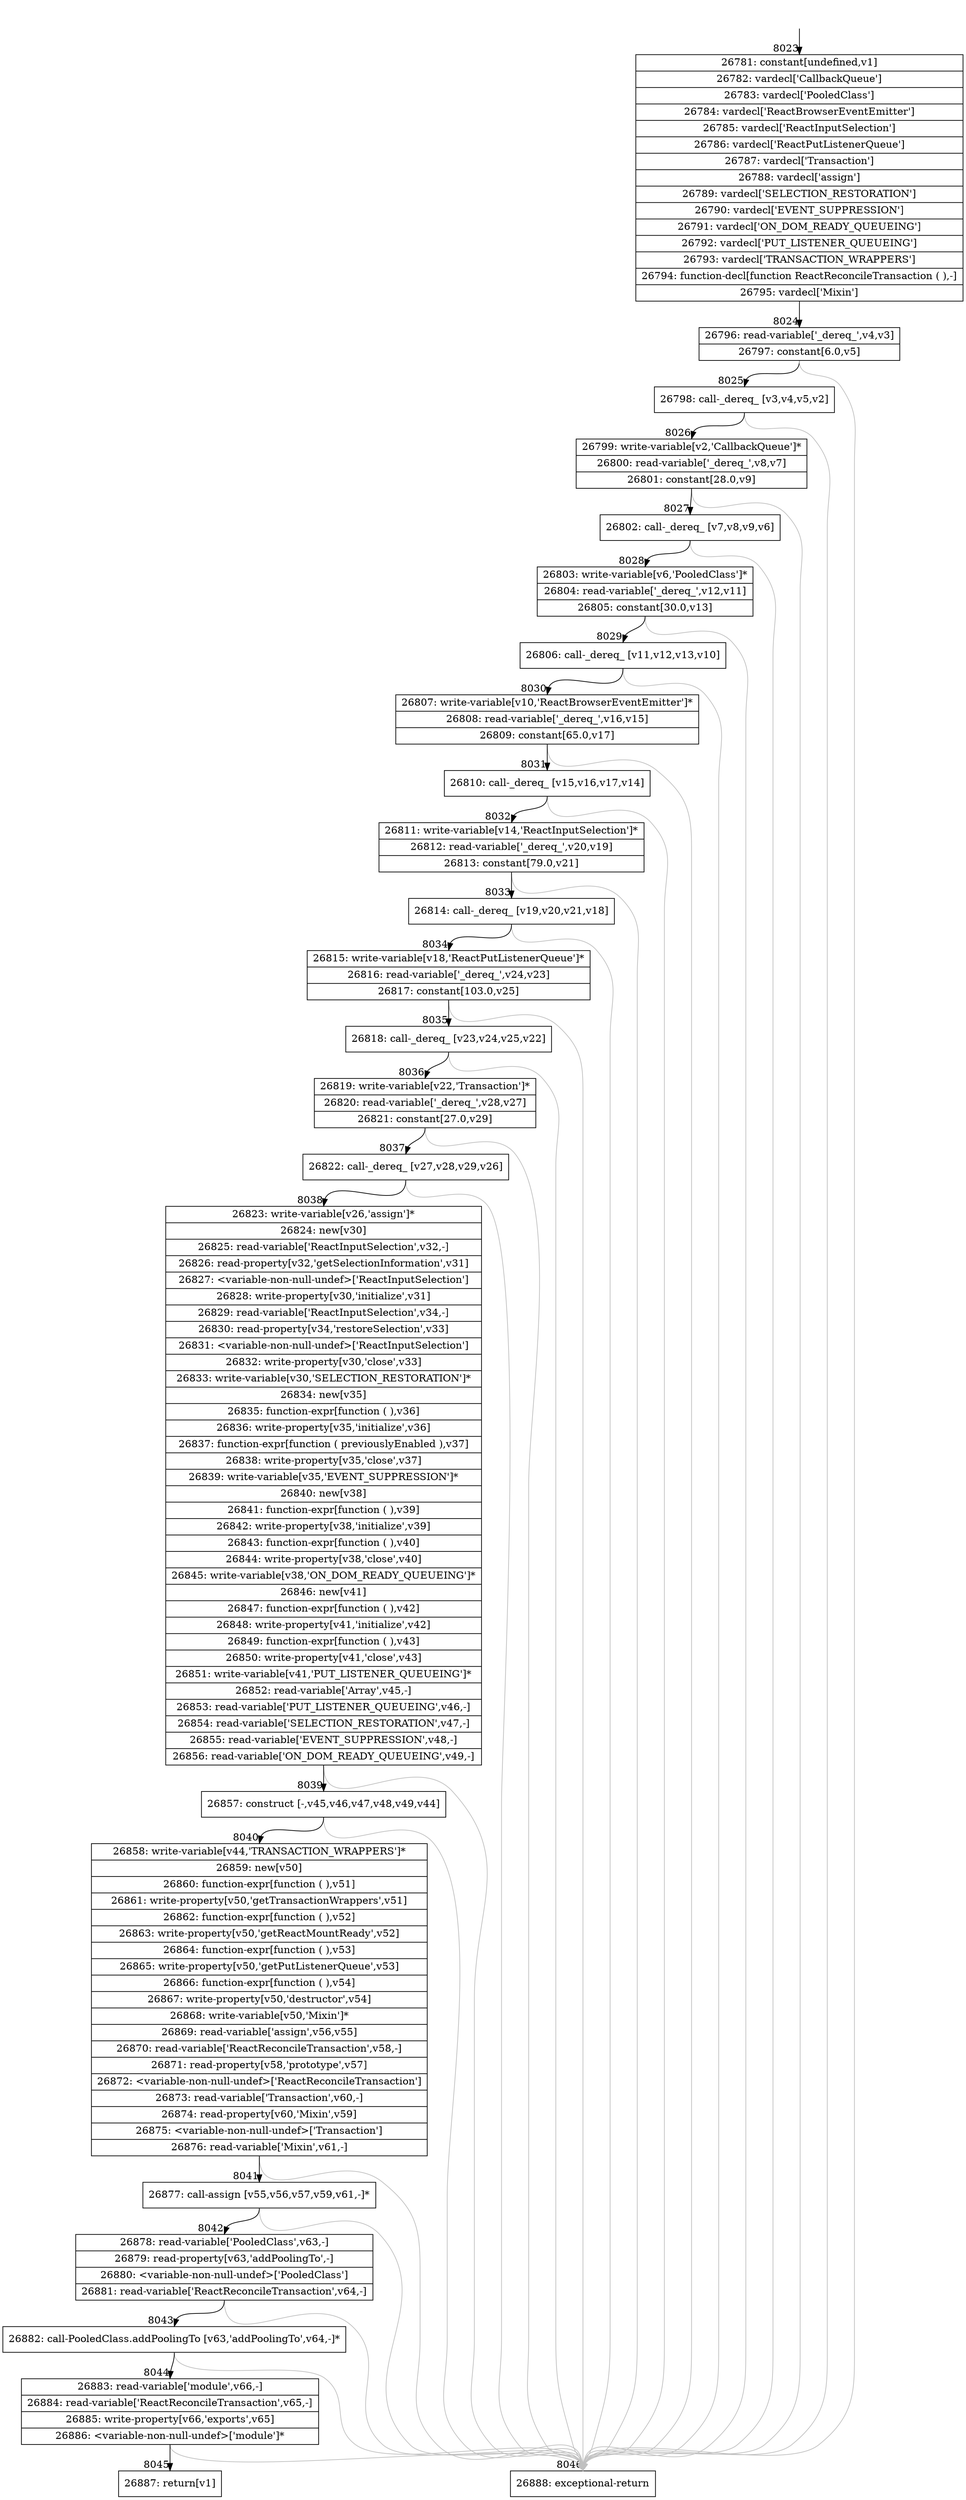 digraph {
rankdir="TD"
BB_entry569[shape=none,label=""];
BB_entry569 -> BB8023 [tailport=s, headport=n, headlabel="    8023"]
BB8023 [shape=record label="{26781: constant[undefined,v1]|26782: vardecl['CallbackQueue']|26783: vardecl['PooledClass']|26784: vardecl['ReactBrowserEventEmitter']|26785: vardecl['ReactInputSelection']|26786: vardecl['ReactPutListenerQueue']|26787: vardecl['Transaction']|26788: vardecl['assign']|26789: vardecl['SELECTION_RESTORATION']|26790: vardecl['EVENT_SUPPRESSION']|26791: vardecl['ON_DOM_READY_QUEUEING']|26792: vardecl['PUT_LISTENER_QUEUEING']|26793: vardecl['TRANSACTION_WRAPPERS']|26794: function-decl[function ReactReconcileTransaction ( ),-]|26795: vardecl['Mixin']}" ] 
BB8023 -> BB8024 [tailport=s, headport=n, headlabel="      8024"]
BB8024 [shape=record label="{26796: read-variable['_dereq_',v4,v3]|26797: constant[6.0,v5]}" ] 
BB8024 -> BB8025 [tailport=s, headport=n, headlabel="      8025"]
BB8024 -> BB8046 [tailport=s, headport=n, color=gray, headlabel="      8046"]
BB8025 [shape=record label="{26798: call-_dereq_ [v3,v4,v5,v2]}" ] 
BB8025 -> BB8026 [tailport=s, headport=n, headlabel="      8026"]
BB8025 -> BB8046 [tailport=s, headport=n, color=gray]
BB8026 [shape=record label="{26799: write-variable[v2,'CallbackQueue']*|26800: read-variable['_dereq_',v8,v7]|26801: constant[28.0,v9]}" ] 
BB8026 -> BB8027 [tailport=s, headport=n, headlabel="      8027"]
BB8026 -> BB8046 [tailport=s, headport=n, color=gray]
BB8027 [shape=record label="{26802: call-_dereq_ [v7,v8,v9,v6]}" ] 
BB8027 -> BB8028 [tailport=s, headport=n, headlabel="      8028"]
BB8027 -> BB8046 [tailport=s, headport=n, color=gray]
BB8028 [shape=record label="{26803: write-variable[v6,'PooledClass']*|26804: read-variable['_dereq_',v12,v11]|26805: constant[30.0,v13]}" ] 
BB8028 -> BB8029 [tailport=s, headport=n, headlabel="      8029"]
BB8028 -> BB8046 [tailport=s, headport=n, color=gray]
BB8029 [shape=record label="{26806: call-_dereq_ [v11,v12,v13,v10]}" ] 
BB8029 -> BB8030 [tailport=s, headport=n, headlabel="      8030"]
BB8029 -> BB8046 [tailport=s, headport=n, color=gray]
BB8030 [shape=record label="{26807: write-variable[v10,'ReactBrowserEventEmitter']*|26808: read-variable['_dereq_',v16,v15]|26809: constant[65.0,v17]}" ] 
BB8030 -> BB8031 [tailport=s, headport=n, headlabel="      8031"]
BB8030 -> BB8046 [tailport=s, headport=n, color=gray]
BB8031 [shape=record label="{26810: call-_dereq_ [v15,v16,v17,v14]}" ] 
BB8031 -> BB8032 [tailport=s, headport=n, headlabel="      8032"]
BB8031 -> BB8046 [tailport=s, headport=n, color=gray]
BB8032 [shape=record label="{26811: write-variable[v14,'ReactInputSelection']*|26812: read-variable['_dereq_',v20,v19]|26813: constant[79.0,v21]}" ] 
BB8032 -> BB8033 [tailport=s, headport=n, headlabel="      8033"]
BB8032 -> BB8046 [tailport=s, headport=n, color=gray]
BB8033 [shape=record label="{26814: call-_dereq_ [v19,v20,v21,v18]}" ] 
BB8033 -> BB8034 [tailport=s, headport=n, headlabel="      8034"]
BB8033 -> BB8046 [tailport=s, headport=n, color=gray]
BB8034 [shape=record label="{26815: write-variable[v18,'ReactPutListenerQueue']*|26816: read-variable['_dereq_',v24,v23]|26817: constant[103.0,v25]}" ] 
BB8034 -> BB8035 [tailport=s, headport=n, headlabel="      8035"]
BB8034 -> BB8046 [tailport=s, headport=n, color=gray]
BB8035 [shape=record label="{26818: call-_dereq_ [v23,v24,v25,v22]}" ] 
BB8035 -> BB8036 [tailport=s, headport=n, headlabel="      8036"]
BB8035 -> BB8046 [tailport=s, headport=n, color=gray]
BB8036 [shape=record label="{26819: write-variable[v22,'Transaction']*|26820: read-variable['_dereq_',v28,v27]|26821: constant[27.0,v29]}" ] 
BB8036 -> BB8037 [tailport=s, headport=n, headlabel="      8037"]
BB8036 -> BB8046 [tailport=s, headport=n, color=gray]
BB8037 [shape=record label="{26822: call-_dereq_ [v27,v28,v29,v26]}" ] 
BB8037 -> BB8038 [tailport=s, headport=n, headlabel="      8038"]
BB8037 -> BB8046 [tailport=s, headport=n, color=gray]
BB8038 [shape=record label="{26823: write-variable[v26,'assign']*|26824: new[v30]|26825: read-variable['ReactInputSelection',v32,-]|26826: read-property[v32,'getSelectionInformation',v31]|26827: \<variable-non-null-undef\>['ReactInputSelection']|26828: write-property[v30,'initialize',v31]|26829: read-variable['ReactInputSelection',v34,-]|26830: read-property[v34,'restoreSelection',v33]|26831: \<variable-non-null-undef\>['ReactInputSelection']|26832: write-property[v30,'close',v33]|26833: write-variable[v30,'SELECTION_RESTORATION']*|26834: new[v35]|26835: function-expr[function ( ),v36]|26836: write-property[v35,'initialize',v36]|26837: function-expr[function ( previouslyEnabled ),v37]|26838: write-property[v35,'close',v37]|26839: write-variable[v35,'EVENT_SUPPRESSION']*|26840: new[v38]|26841: function-expr[function ( ),v39]|26842: write-property[v38,'initialize',v39]|26843: function-expr[function ( ),v40]|26844: write-property[v38,'close',v40]|26845: write-variable[v38,'ON_DOM_READY_QUEUEING']*|26846: new[v41]|26847: function-expr[function ( ),v42]|26848: write-property[v41,'initialize',v42]|26849: function-expr[function ( ),v43]|26850: write-property[v41,'close',v43]|26851: write-variable[v41,'PUT_LISTENER_QUEUEING']*|26852: read-variable['Array',v45,-]|26853: read-variable['PUT_LISTENER_QUEUEING',v46,-]|26854: read-variable['SELECTION_RESTORATION',v47,-]|26855: read-variable['EVENT_SUPPRESSION',v48,-]|26856: read-variable['ON_DOM_READY_QUEUEING',v49,-]}" ] 
BB8038 -> BB8039 [tailport=s, headport=n, headlabel="      8039"]
BB8038 -> BB8046 [tailport=s, headport=n, color=gray]
BB8039 [shape=record label="{26857: construct [-,v45,v46,v47,v48,v49,v44]}" ] 
BB8039 -> BB8040 [tailport=s, headport=n, headlabel="      8040"]
BB8039 -> BB8046 [tailport=s, headport=n, color=gray]
BB8040 [shape=record label="{26858: write-variable[v44,'TRANSACTION_WRAPPERS']*|26859: new[v50]|26860: function-expr[function ( ),v51]|26861: write-property[v50,'getTransactionWrappers',v51]|26862: function-expr[function ( ),v52]|26863: write-property[v50,'getReactMountReady',v52]|26864: function-expr[function ( ),v53]|26865: write-property[v50,'getPutListenerQueue',v53]|26866: function-expr[function ( ),v54]|26867: write-property[v50,'destructor',v54]|26868: write-variable[v50,'Mixin']*|26869: read-variable['assign',v56,v55]|26870: read-variable['ReactReconcileTransaction',v58,-]|26871: read-property[v58,'prototype',v57]|26872: \<variable-non-null-undef\>['ReactReconcileTransaction']|26873: read-variable['Transaction',v60,-]|26874: read-property[v60,'Mixin',v59]|26875: \<variable-non-null-undef\>['Transaction']|26876: read-variable['Mixin',v61,-]}" ] 
BB8040 -> BB8041 [tailport=s, headport=n, headlabel="      8041"]
BB8040 -> BB8046 [tailport=s, headport=n, color=gray]
BB8041 [shape=record label="{26877: call-assign [v55,v56,v57,v59,v61,-]*}" ] 
BB8041 -> BB8042 [tailport=s, headport=n, headlabel="      8042"]
BB8041 -> BB8046 [tailport=s, headport=n, color=gray]
BB8042 [shape=record label="{26878: read-variable['PooledClass',v63,-]|26879: read-property[v63,'addPoolingTo',-]|26880: \<variable-non-null-undef\>['PooledClass']|26881: read-variable['ReactReconcileTransaction',v64,-]}" ] 
BB8042 -> BB8043 [tailport=s, headport=n, headlabel="      8043"]
BB8042 -> BB8046 [tailport=s, headport=n, color=gray]
BB8043 [shape=record label="{26882: call-PooledClass.addPoolingTo [v63,'addPoolingTo',v64,-]*}" ] 
BB8043 -> BB8044 [tailport=s, headport=n, headlabel="      8044"]
BB8043 -> BB8046 [tailport=s, headport=n, color=gray]
BB8044 [shape=record label="{26883: read-variable['module',v66,-]|26884: read-variable['ReactReconcileTransaction',v65,-]|26885: write-property[v66,'exports',v65]|26886: \<variable-non-null-undef\>['module']*}" ] 
BB8044 -> BB8045 [tailport=s, headport=n, headlabel="      8045"]
BB8044 -> BB8046 [tailport=s, headport=n, color=gray]
BB8045 [shape=record label="{26887: return[v1]}" ] 
BB8046 [shape=record label="{26888: exceptional-return}" ] 
//#$~ 14088
}
